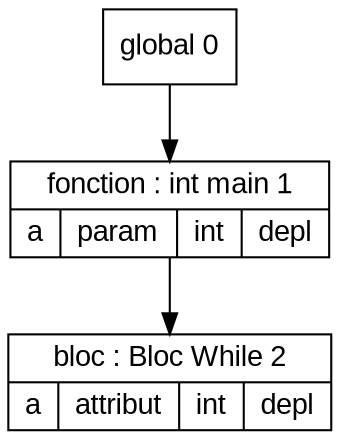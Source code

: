 digraph "tds"{

	node [fontname="Arial"];

	N2 [shape=record label="{ bloc : Bloc While  2
	| { a | attribut | int | depl }
	}"];

	N1 [shape=record label="{ fonction : int main 1
	| { a | param | int | depl }
	}"];

	N0 [shape=record label="{ global 0
	}"];


	N0 -> N1; 
	N1 -> N2; 
}

